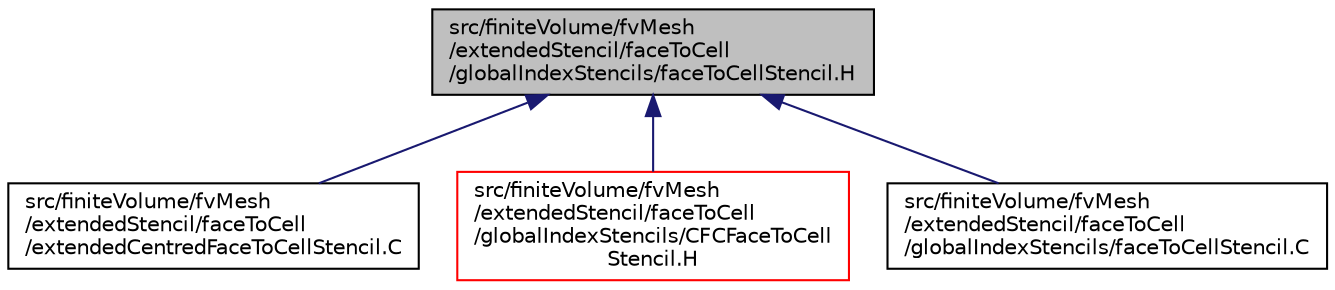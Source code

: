 digraph "src/finiteVolume/fvMesh/extendedStencil/faceToCell/globalIndexStencils/faceToCellStencil.H"
{
  bgcolor="transparent";
  edge [fontname="Helvetica",fontsize="10",labelfontname="Helvetica",labelfontsize="10"];
  node [fontname="Helvetica",fontsize="10",shape=record];
  Node171 [label="src/finiteVolume/fvMesh\l/extendedStencil/faceToCell\l/globalIndexStencils/faceToCellStencil.H",height=0.2,width=0.4,color="black", fillcolor="grey75", style="filled", fontcolor="black"];
  Node171 -> Node172 [dir="back",color="midnightblue",fontsize="10",style="solid",fontname="Helvetica"];
  Node172 [label="src/finiteVolume/fvMesh\l/extendedStencil/faceToCell\l/extendedCentredFaceToCellStencil.C",height=0.2,width=0.4,color="black",URL="$a03677.html"];
  Node171 -> Node173 [dir="back",color="midnightblue",fontsize="10",style="solid",fontname="Helvetica"];
  Node173 [label="src/finiteVolume/fvMesh\l/extendedStencil/faceToCell\l/globalIndexStencils/CFCFaceToCell\lStencil.H",height=0.2,width=0.4,color="red",URL="$a03695.html"];
  Node171 -> Node177 [dir="back",color="midnightblue",fontsize="10",style="solid",fontname="Helvetica"];
  Node177 [label="src/finiteVolume/fvMesh\l/extendedStencil/faceToCell\l/globalIndexStencils/faceToCellStencil.C",height=0.2,width=0.4,color="black",URL="$a03698.html"];
}
